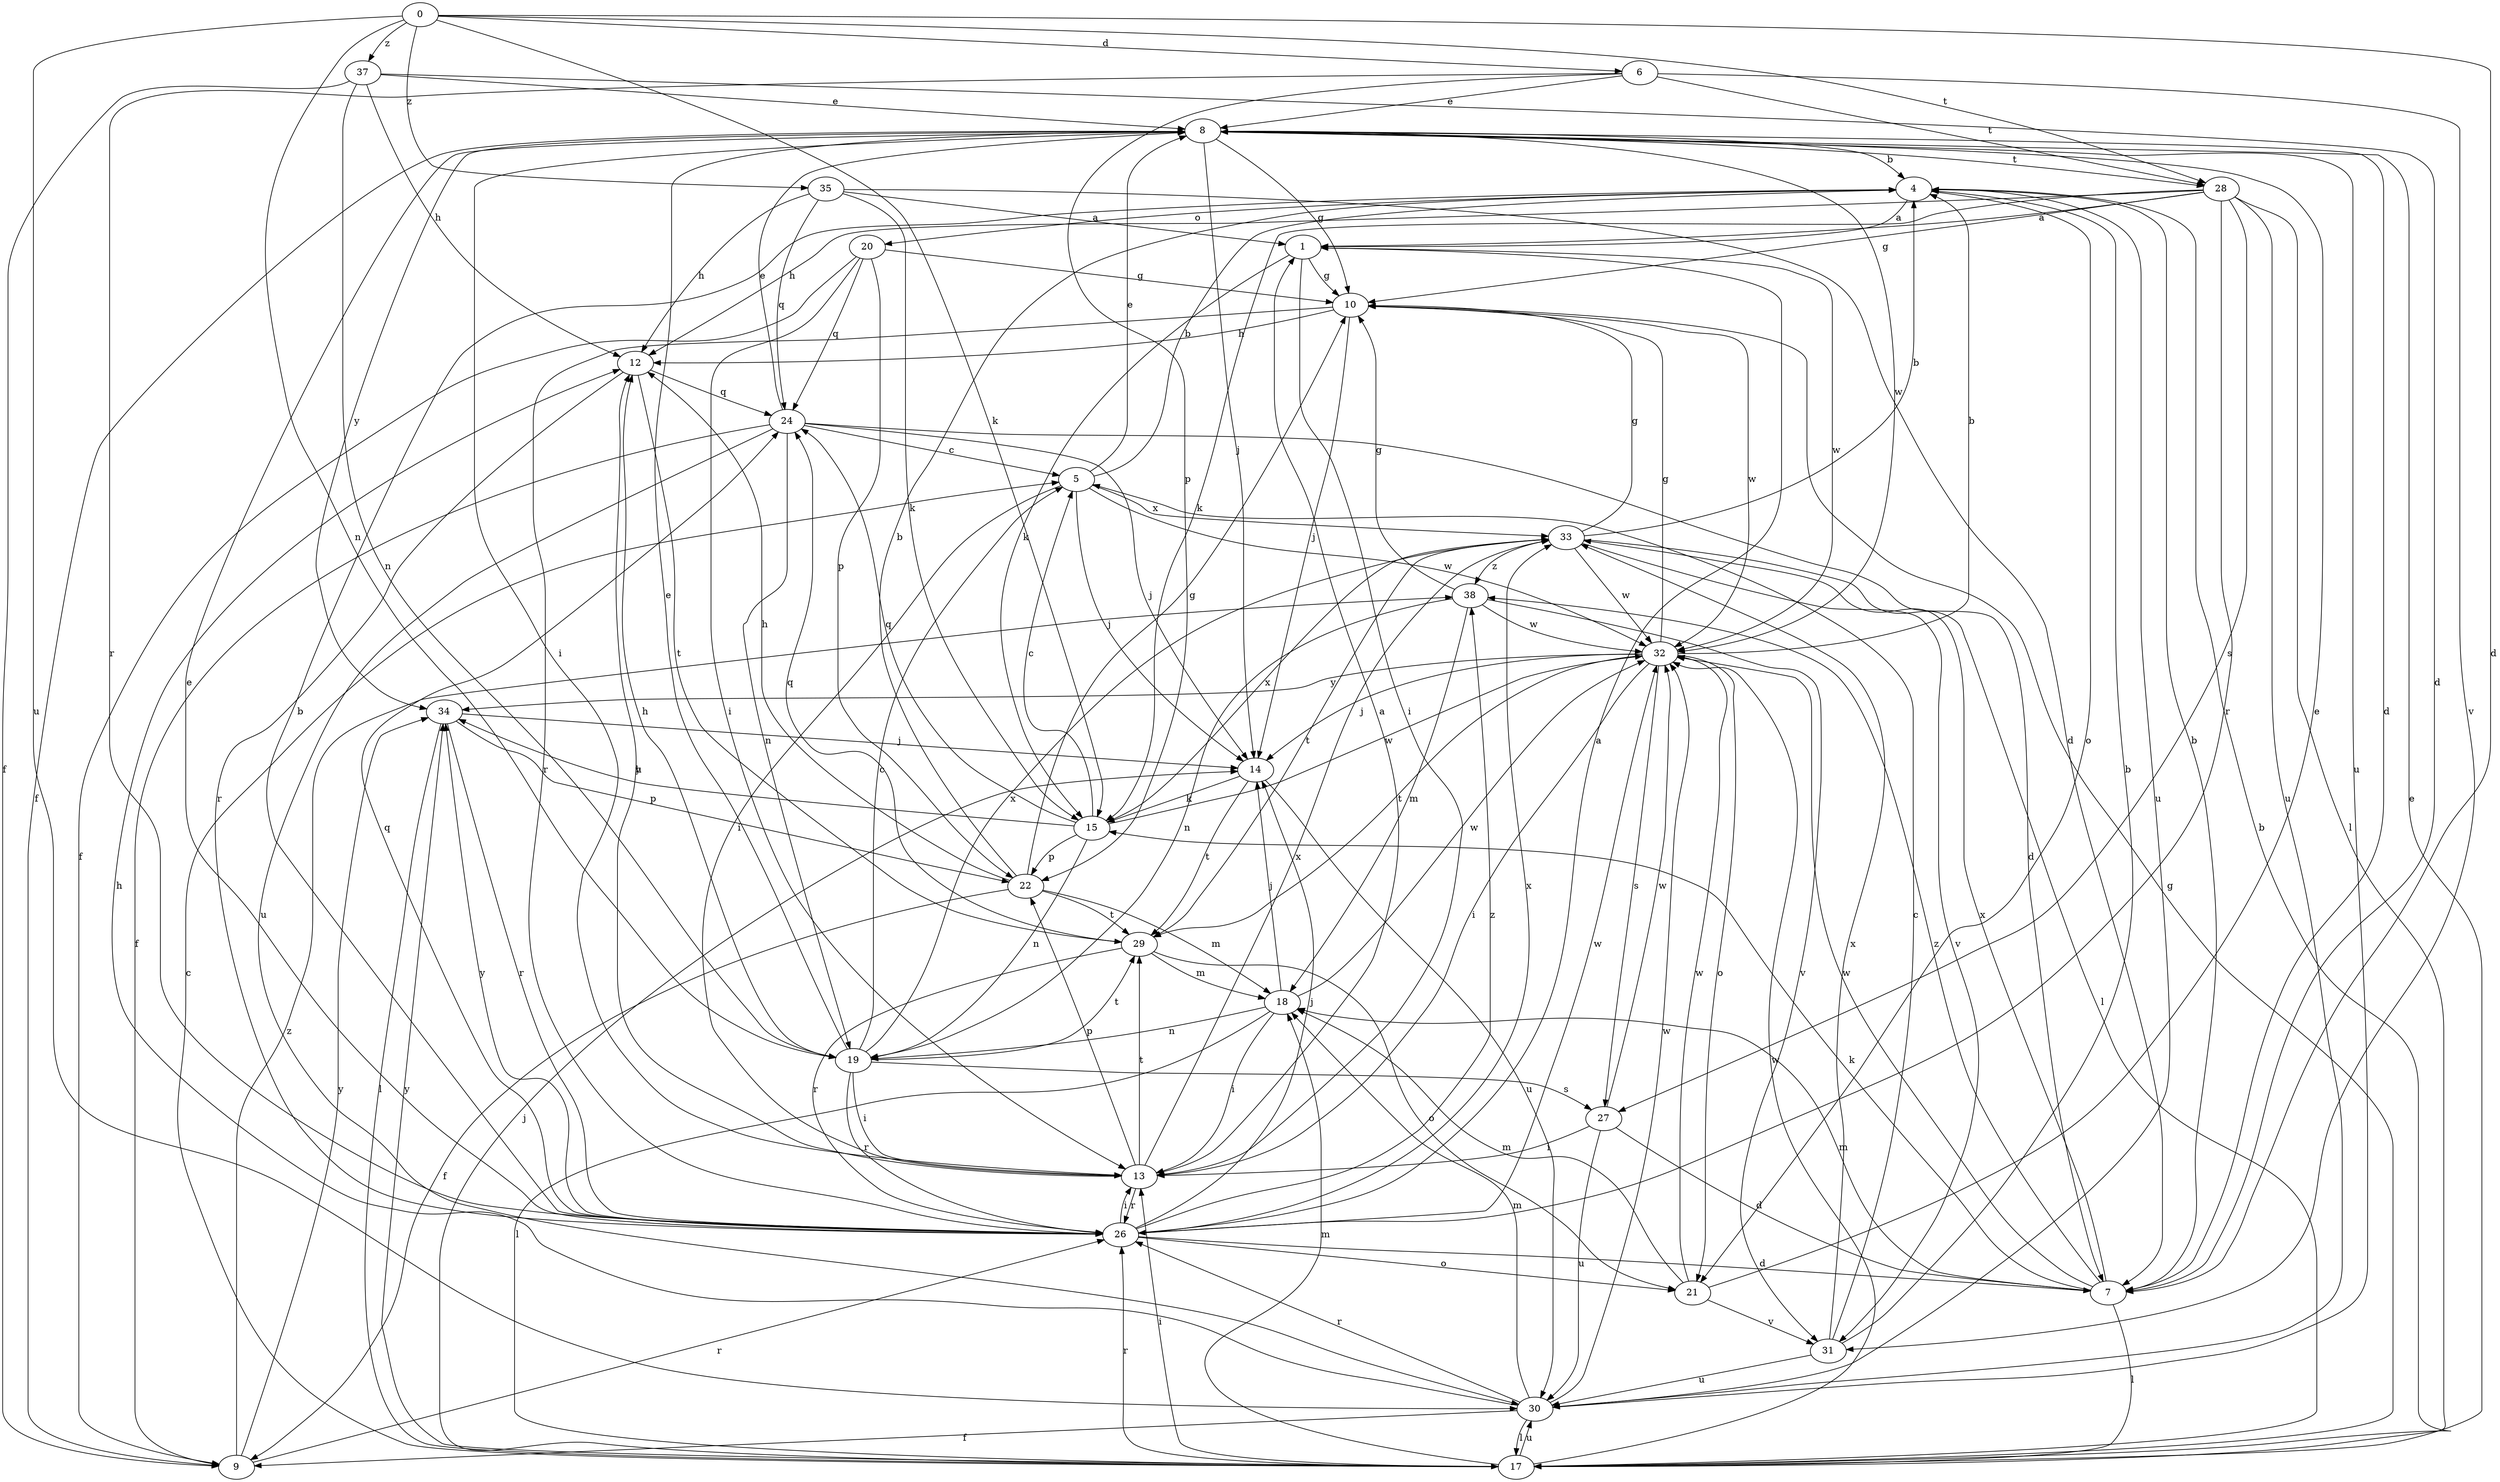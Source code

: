 strict digraph  {
0;
1;
4;
5;
6;
7;
8;
9;
10;
12;
13;
14;
15;
17;
18;
19;
20;
21;
22;
24;
26;
27;
28;
29;
30;
31;
32;
33;
34;
35;
37;
38;
0 -> 6  [label=d];
0 -> 7  [label=d];
0 -> 15  [label=k];
0 -> 19  [label=n];
0 -> 28  [label=t];
0 -> 30  [label=u];
0 -> 35  [label=z];
0 -> 37  [label=z];
1 -> 10  [label=g];
1 -> 13  [label=i];
1 -> 15  [label=k];
1 -> 32  [label=w];
4 -> 1  [label=a];
4 -> 20  [label=o];
4 -> 21  [label=o];
4 -> 30  [label=u];
5 -> 4  [label=b];
5 -> 8  [label=e];
5 -> 13  [label=i];
5 -> 14  [label=j];
5 -> 32  [label=w];
5 -> 33  [label=x];
6 -> 8  [label=e];
6 -> 22  [label=p];
6 -> 26  [label=r];
6 -> 28  [label=t];
6 -> 31  [label=v];
7 -> 4  [label=b];
7 -> 15  [label=k];
7 -> 17  [label=l];
7 -> 18  [label=m];
7 -> 32  [label=w];
7 -> 33  [label=x];
7 -> 38  [label=z];
8 -> 4  [label=b];
8 -> 7  [label=d];
8 -> 9  [label=f];
8 -> 10  [label=g];
8 -> 13  [label=i];
8 -> 14  [label=j];
8 -> 28  [label=t];
8 -> 30  [label=u];
8 -> 32  [label=w];
8 -> 34  [label=y];
9 -> 26  [label=r];
9 -> 34  [label=y];
9 -> 38  [label=z];
10 -> 12  [label=h];
10 -> 14  [label=j];
10 -> 26  [label=r];
10 -> 32  [label=w];
12 -> 24  [label=q];
12 -> 26  [label=r];
12 -> 29  [label=t];
13 -> 1  [label=a];
13 -> 12  [label=h];
13 -> 22  [label=p];
13 -> 26  [label=r];
13 -> 29  [label=t];
13 -> 33  [label=x];
14 -> 15  [label=k];
14 -> 29  [label=t];
14 -> 30  [label=u];
15 -> 5  [label=c];
15 -> 19  [label=n];
15 -> 22  [label=p];
15 -> 24  [label=q];
15 -> 32  [label=w];
15 -> 33  [label=x];
15 -> 34  [label=y];
17 -> 4  [label=b];
17 -> 5  [label=c];
17 -> 8  [label=e];
17 -> 10  [label=g];
17 -> 13  [label=i];
17 -> 14  [label=j];
17 -> 18  [label=m];
17 -> 26  [label=r];
17 -> 30  [label=u];
17 -> 32  [label=w];
17 -> 34  [label=y];
18 -> 13  [label=i];
18 -> 14  [label=j];
18 -> 17  [label=l];
18 -> 19  [label=n];
18 -> 32  [label=w];
19 -> 5  [label=c];
19 -> 8  [label=e];
19 -> 12  [label=h];
19 -> 13  [label=i];
19 -> 26  [label=r];
19 -> 27  [label=s];
19 -> 29  [label=t];
19 -> 33  [label=x];
20 -> 9  [label=f];
20 -> 10  [label=g];
20 -> 13  [label=i];
20 -> 22  [label=p];
20 -> 24  [label=q];
21 -> 8  [label=e];
21 -> 18  [label=m];
21 -> 31  [label=v];
21 -> 32  [label=w];
22 -> 4  [label=b];
22 -> 9  [label=f];
22 -> 10  [label=g];
22 -> 12  [label=h];
22 -> 18  [label=m];
22 -> 29  [label=t];
24 -> 5  [label=c];
24 -> 7  [label=d];
24 -> 8  [label=e];
24 -> 9  [label=f];
24 -> 14  [label=j];
24 -> 19  [label=n];
24 -> 30  [label=u];
26 -> 1  [label=a];
26 -> 4  [label=b];
26 -> 7  [label=d];
26 -> 8  [label=e];
26 -> 13  [label=i];
26 -> 14  [label=j];
26 -> 21  [label=o];
26 -> 24  [label=q];
26 -> 32  [label=w];
26 -> 33  [label=x];
26 -> 34  [label=y];
26 -> 38  [label=z];
27 -> 7  [label=d];
27 -> 13  [label=i];
27 -> 30  [label=u];
27 -> 32  [label=w];
28 -> 1  [label=a];
28 -> 10  [label=g];
28 -> 12  [label=h];
28 -> 15  [label=k];
28 -> 17  [label=l];
28 -> 26  [label=r];
28 -> 27  [label=s];
28 -> 30  [label=u];
29 -> 18  [label=m];
29 -> 21  [label=o];
29 -> 24  [label=q];
29 -> 26  [label=r];
30 -> 9  [label=f];
30 -> 12  [label=h];
30 -> 17  [label=l];
30 -> 18  [label=m];
30 -> 26  [label=r];
30 -> 32  [label=w];
31 -> 4  [label=b];
31 -> 5  [label=c];
31 -> 30  [label=u];
31 -> 33  [label=x];
32 -> 4  [label=b];
32 -> 10  [label=g];
32 -> 13  [label=i];
32 -> 14  [label=j];
32 -> 21  [label=o];
32 -> 27  [label=s];
32 -> 29  [label=t];
32 -> 34  [label=y];
33 -> 4  [label=b];
33 -> 10  [label=g];
33 -> 17  [label=l];
33 -> 29  [label=t];
33 -> 31  [label=v];
33 -> 32  [label=w];
33 -> 38  [label=z];
34 -> 14  [label=j];
34 -> 17  [label=l];
34 -> 22  [label=p];
34 -> 26  [label=r];
35 -> 1  [label=a];
35 -> 7  [label=d];
35 -> 12  [label=h];
35 -> 15  [label=k];
35 -> 24  [label=q];
37 -> 7  [label=d];
37 -> 8  [label=e];
37 -> 9  [label=f];
37 -> 12  [label=h];
37 -> 19  [label=n];
38 -> 10  [label=g];
38 -> 18  [label=m];
38 -> 19  [label=n];
38 -> 31  [label=v];
38 -> 32  [label=w];
}
